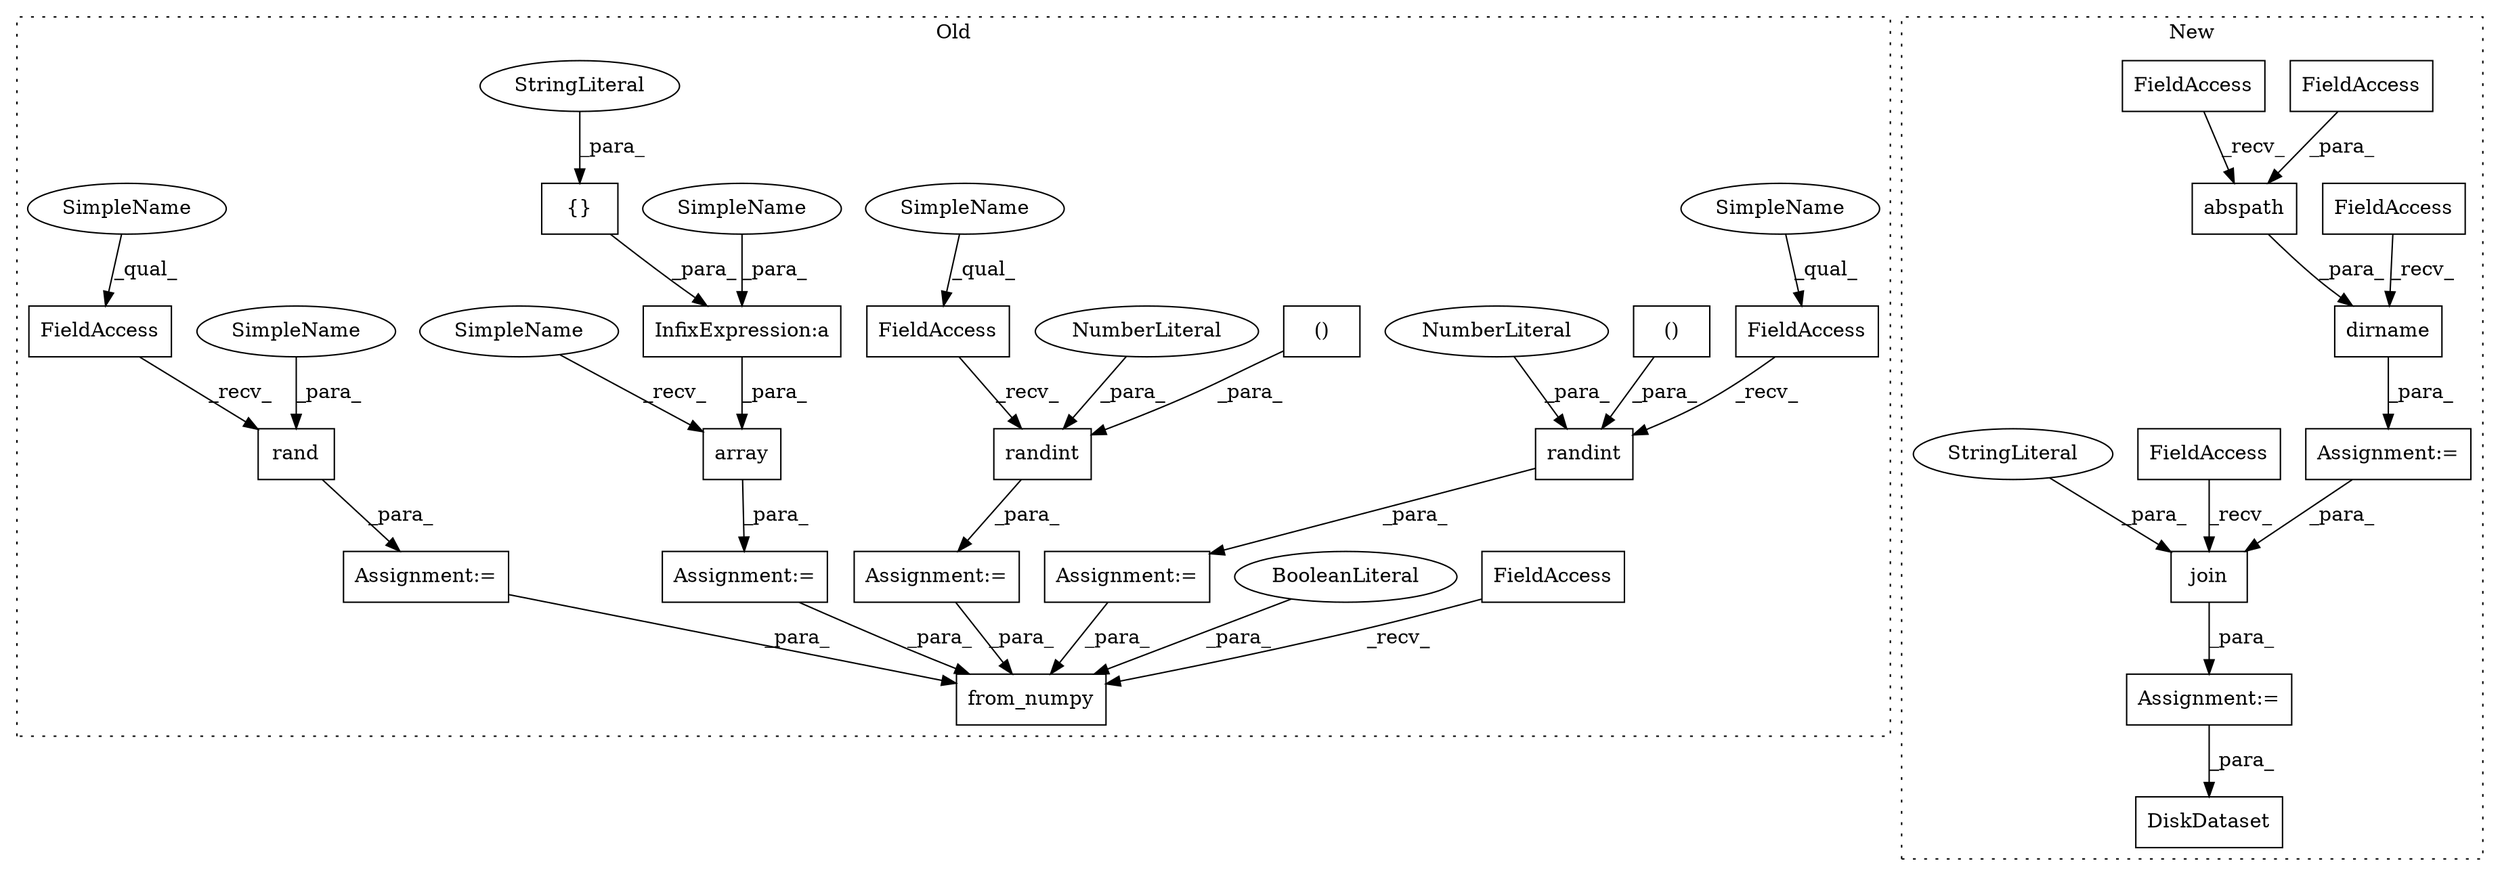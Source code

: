 digraph G {
subgraph cluster0 {
1 [label="randint" a="32" s="3115,3166" l="8,2" shape="box"];
3 [label="()" a="106" s="3130" l="36" shape="box"];
4 [label="NumberLiteral" a="34" s="3123" l="1" shape="ellipse"];
6 [label="rand" a="32" s="3061,3093" l="5,1" shape="box"];
7 [label="()" a="106" s="3204" l="36" shape="box"];
8 [label="InfixExpression:a" a="27" s="3282" l="3" shape="box"];
9 [label="{}" a="4" s="3276,3281" l="1,1" shape="box"];
10 [label="randint" a="32" s="3189,3240" l="8,2" shape="box"];
11 [label="NumberLiteral" a="34" s="3197" l="1" shape="ellipse"];
12 [label="array" a="32" s="3258,3299" l="6,1" shape="box"];
13 [label="FieldAccess" a="22" s="3176" l="12" shape="box"];
15 [label="FieldAccess" a="22" s="3048" l="12" shape="box"];
16 [label="FieldAccess" a="22" s="3102" l="12" shape="box"];
23 [label="Assignment:=" a="7" s="3251" l="1" shape="box"];
25 [label="Assignment:=" a="7" s="3101" l="1" shape="box"];
26 [label="Assignment:=" a="7" s="3047" l="1" shape="box"];
27 [label="Assignment:=" a="7" s="3175" l="1" shape="box"];
29 [label="StringLiteral" a="45" s="3277" l="4" shape="ellipse"];
30 [label="from_numpy" a="32" s="3340,3365" l="11,1" shape="box"];
31 [label="FieldAccess" a="22" s="3314" l="25" shape="box"];
32 [label="BooleanLiteral" a="9" s="3361" l="4" shape="ellipse"];
33 [label="SimpleName" a="42" s="3066" l="14" shape="ellipse"];
34 [label="SimpleName" a="42" s="3285" l="14" shape="ellipse"];
35 [label="SimpleName" a="42" s="3252" l="5" shape="ellipse"];
36 [label="SimpleName" a="42" s="3102" l="5" shape="ellipse"];
37 [label="SimpleName" a="42" s="3176" l="5" shape="ellipse"];
38 [label="SimpleName" a="42" s="3048" l="5" shape="ellipse"];
label = "Old";
style="dotted";
}
subgraph cluster1 {
2 [label="DiskDataset" a="32" s="3545,3565" l="12,1" shape="box"];
5 [label="dirname" a="32" s="3426,3459" l="8,1" shape="box"];
14 [label="FieldAccess" a="22" s="3418" l="7" shape="box"];
17 [label="abspath" a="32" s="3442,3458" l="8,1" shape="box"];
18 [label="FieldAccess" a="22" s="3450" l="8" shape="box"];
19 [label="FieldAccess" a="22" s="3434" l="7" shape="box"];
20 [label="join" a="32" s="3483,3516" l="5,1" shape="box"];
21 [label="FieldAccess" a="22" s="3475" l="7" shape="box"];
22 [label="Assignment:=" a="7" s="3417" l="1" shape="box"];
24 [label="Assignment:=" a="7" s="3474" l="1" shape="box"];
28 [label="StringLiteral" a="45" s="3500" l="16" shape="ellipse"];
label = "New";
style="dotted";
}
1 -> 25 [label="_para_"];
3 -> 1 [label="_para_"];
4 -> 1 [label="_para_"];
5 -> 22 [label="_para_"];
6 -> 26 [label="_para_"];
7 -> 10 [label="_para_"];
8 -> 12 [label="_para_"];
9 -> 8 [label="_para_"];
10 -> 27 [label="_para_"];
11 -> 10 [label="_para_"];
12 -> 23 [label="_para_"];
13 -> 10 [label="_recv_"];
14 -> 5 [label="_recv_"];
15 -> 6 [label="_recv_"];
16 -> 1 [label="_recv_"];
17 -> 5 [label="_para_"];
18 -> 17 [label="_para_"];
19 -> 17 [label="_recv_"];
20 -> 24 [label="_para_"];
21 -> 20 [label="_recv_"];
22 -> 20 [label="_para_"];
23 -> 30 [label="_para_"];
24 -> 2 [label="_para_"];
25 -> 30 [label="_para_"];
26 -> 30 [label="_para_"];
27 -> 30 [label="_para_"];
28 -> 20 [label="_para_"];
29 -> 9 [label="_para_"];
31 -> 30 [label="_recv_"];
32 -> 30 [label="_para_"];
33 -> 6 [label="_para_"];
34 -> 8 [label="_para_"];
35 -> 12 [label="_recv_"];
36 -> 16 [label="_qual_"];
37 -> 13 [label="_qual_"];
38 -> 15 [label="_qual_"];
}